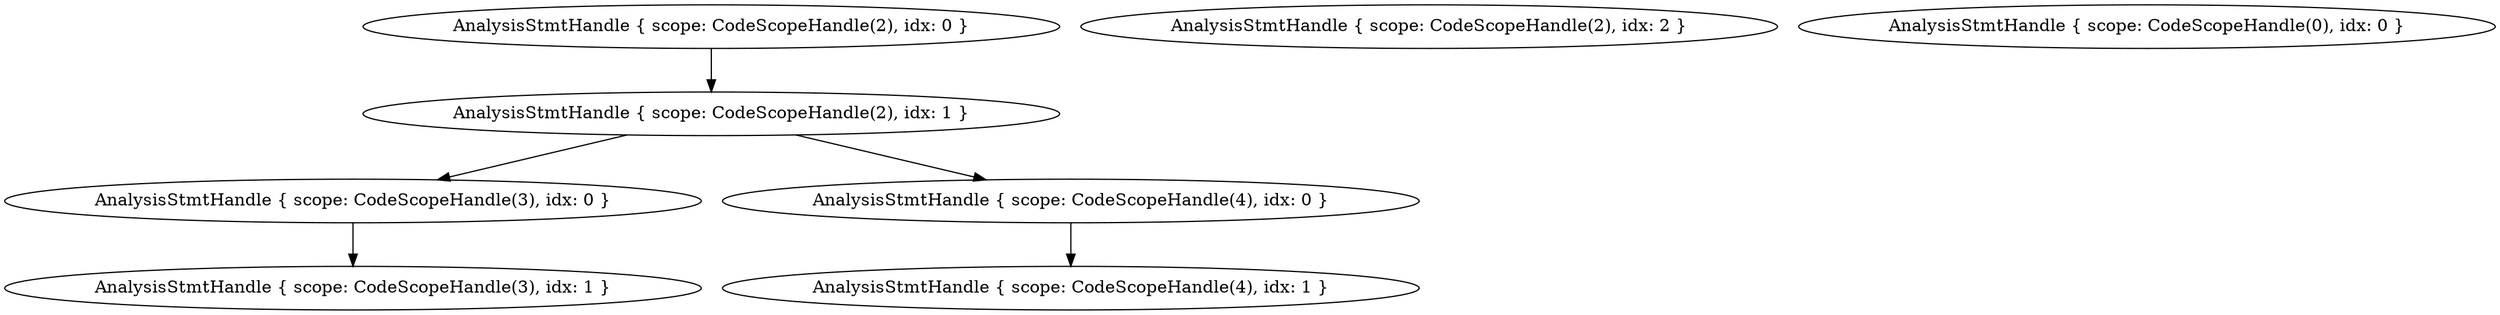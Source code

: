 digraph {
    0 [ label = "AnalysisStmtHandle { scope: CodeScopeHandle(2), idx: 0 }" ]
    1 [ label = "AnalysisStmtHandle { scope: CodeScopeHandle(2), idx: 1 }" ]
    2 [ label = "AnalysisStmtHandle { scope: CodeScopeHandle(3), idx: 0 }" ]
    3 [ label = "AnalysisStmtHandle { scope: CodeScopeHandle(3), idx: 1 }" ]
    4 [ label = "AnalysisStmtHandle { scope: CodeScopeHandle(4), idx: 0 }" ]
    5 [ label = "AnalysisStmtHandle { scope: CodeScopeHandle(4), idx: 1 }" ]
    6 [ label = "AnalysisStmtHandle { scope: CodeScopeHandle(2), idx: 2 }" ]
    7 [ label = "AnalysisStmtHandle { scope: CodeScopeHandle(0), idx: 0 }" ]
    1 -> 2 [ ]
    2 -> 3 [ ]
    0 -> 1 [ ]
    1 -> 4 [ ]
    4 -> 5 [ ]
}
